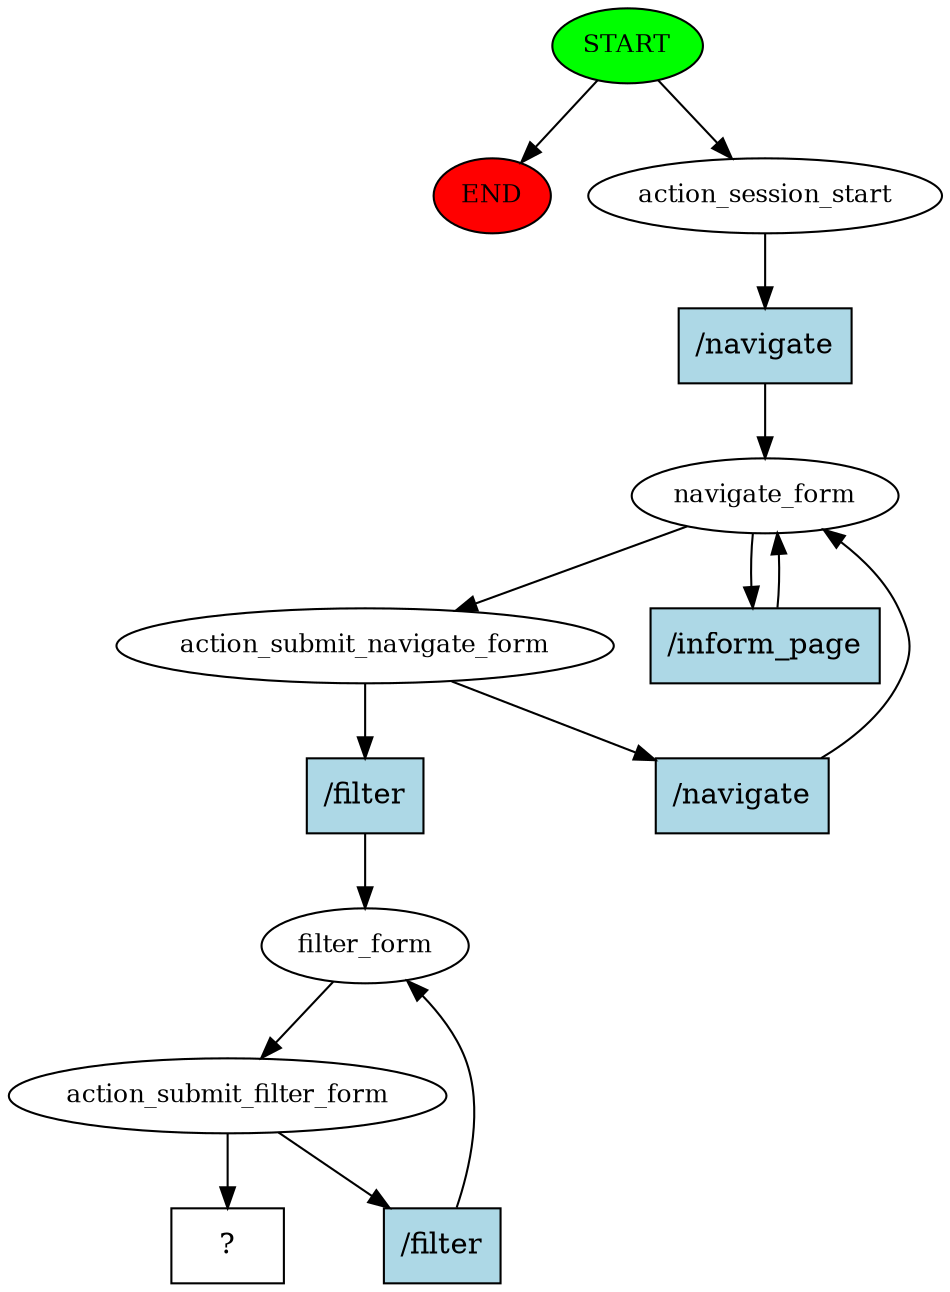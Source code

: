 digraph  {
0 [class="start active", fillcolor=green, fontsize=12, label=START, style=filled];
"-1" [class=end, fillcolor=red, fontsize=12, label=END, style=filled];
1 [class=active, fontsize=12, label=action_session_start];
2 [class=active, fontsize=12, label=navigate_form];
3 [class=active, fontsize=12, label=action_submit_navigate_form];
9 [class=active, fontsize=12, label=filter_form];
10 [class=active, fontsize=12, label=action_submit_filter_form];
13 [class="intent dashed active", label="  ?  ", shape=rect];
14 [class="intent active", fillcolor=lightblue, label="/navigate", shape=rect, style=filled];
15 [class="intent active", fillcolor=lightblue, label="/inform_page", shape=rect, style=filled];
16 [class="intent active", fillcolor=lightblue, label="/navigate", shape=rect, style=filled];
17 [class="intent active", fillcolor=lightblue, label="/filter", shape=rect, style=filled];
18 [class="intent active", fillcolor=lightblue, label="/filter", shape=rect, style=filled];
0 -> "-1"  [class="", key=NONE, label=""];
0 -> 1  [class=active, key=NONE, label=""];
1 -> 14  [class=active, key=0];
2 -> 3  [class=active, key=NONE, label=""];
2 -> 15  [class=active, key=0];
3 -> 16  [class=active, key=0];
3 -> 17  [class=active, key=0];
9 -> 10  [class=active, key=NONE, label=""];
10 -> 13  [class=active, key=NONE, label=""];
10 -> 18  [class=active, key=0];
14 -> 2  [class=active, key=0];
15 -> 2  [class=active, key=0];
16 -> 2  [class=active, key=0];
17 -> 9  [class=active, key=0];
18 -> 9  [class=active, key=0];
}
